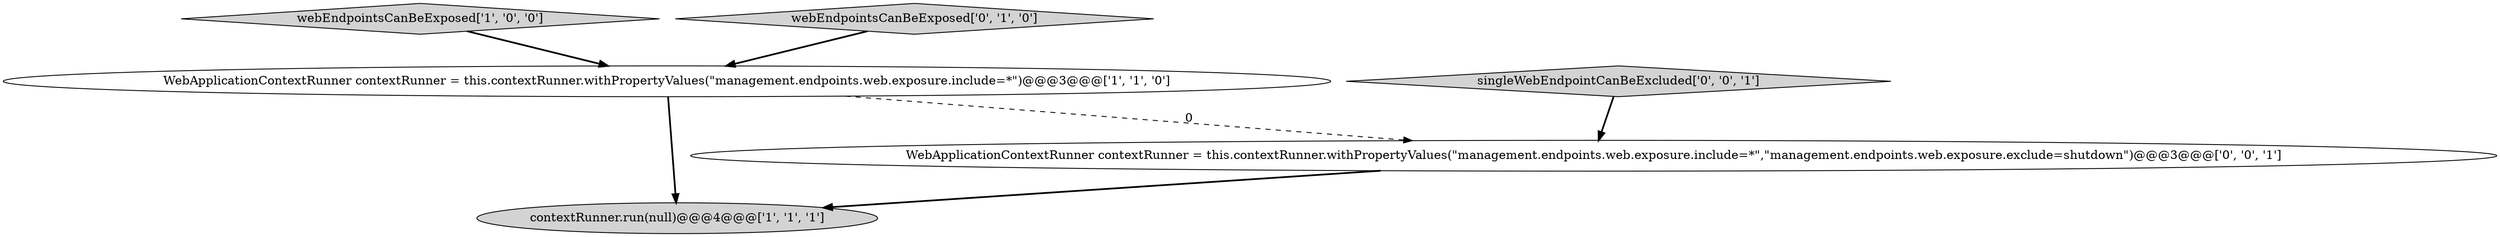 digraph {
2 [style = filled, label = "webEndpointsCanBeExposed['1', '0', '0']", fillcolor = lightgray, shape = diamond image = "AAA0AAABBB1BBB"];
4 [style = filled, label = "singleWebEndpointCanBeExcluded['0', '0', '1']", fillcolor = lightgray, shape = diamond image = "AAA0AAABBB3BBB"];
1 [style = filled, label = "WebApplicationContextRunner contextRunner = this.contextRunner.withPropertyValues(\"management.endpoints.web.exposure.include=*\")@@@3@@@['1', '1', '0']", fillcolor = white, shape = ellipse image = "AAA0AAABBB1BBB"];
0 [style = filled, label = "contextRunner.run(null)@@@4@@@['1', '1', '1']", fillcolor = lightgray, shape = ellipse image = "AAA0AAABBB1BBB"];
3 [style = filled, label = "webEndpointsCanBeExposed['0', '1', '0']", fillcolor = lightgray, shape = diamond image = "AAA0AAABBB2BBB"];
5 [style = filled, label = "WebApplicationContextRunner contextRunner = this.contextRunner.withPropertyValues(\"management.endpoints.web.exposure.include=*\",\"management.endpoints.web.exposure.exclude=shutdown\")@@@3@@@['0', '0', '1']", fillcolor = white, shape = ellipse image = "AAA0AAABBB3BBB"];
1->0 [style = bold, label=""];
1->5 [style = dashed, label="0"];
5->0 [style = bold, label=""];
3->1 [style = bold, label=""];
4->5 [style = bold, label=""];
2->1 [style = bold, label=""];
}
